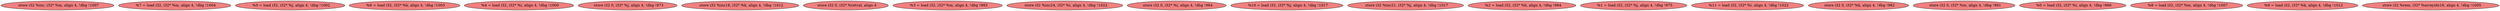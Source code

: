 
digraph G {


node21 [fillcolor=lightcoral,label="  store i32 %inc, i32* %m, align 4, !dbg !1007",shape=ellipse,style=filled ]
node20 [fillcolor=lightcoral,label="  %7 = load i32, i32* %m, align 4, !dbg !1004",shape=ellipse,style=filled ]
node19 [fillcolor=lightcoral,label="  %5 = load i32, i32* %j, align 4, !dbg !1002",shape=ellipse,style=filled ]
node18 [fillcolor=lightcoral,label="  %6 = load i32, i32* %k, align 4, !dbg !1003",shape=ellipse,style=filled ]
node17 [fillcolor=lightcoral,label="  %4 = load i32, i32* %i, align 4, !dbg !1000",shape=ellipse,style=filled ]
node16 [fillcolor=lightcoral,label="  store i32 0, i32* %j, align 4, !dbg !973",shape=ellipse,style=filled ]
node4 [fillcolor=lightcoral,label="  store i32 %inc18, i32* %k, align 4, !dbg !1012",shape=ellipse,style=filled ]
node8 [fillcolor=lightcoral,label="  store i32 0, i32* %retval, align 4",shape=ellipse,style=filled ]
node15 [fillcolor=lightcoral,label="  %3 = load i32, i32* %m, align 4, !dbg !993",shape=ellipse,style=filled ]
node0 [fillcolor=lightcoral,label="  store i32 %inc24, i32* %i, align 4, !dbg !1022",shape=ellipse,style=filled ]
node11 [fillcolor=lightcoral,label="  store i32 0, i32* %i, align 4, !dbg !964",shape=ellipse,style=filled ]
node3 [fillcolor=lightcoral,label="  %10 = load i32, i32* %j, align 4, !dbg !1017",shape=ellipse,style=filled ]
node2 [fillcolor=lightcoral,label="  store i32 %inc21, i32* %j, align 4, !dbg !1017",shape=ellipse,style=filled ]
node12 [fillcolor=lightcoral,label="  %2 = load i32, i32* %k, align 4, !dbg !984",shape=ellipse,style=filled ]
node13 [fillcolor=lightcoral,label="  %1 = load i32, i32* %j, align 4, !dbg !975",shape=ellipse,style=filled ]
node1 [fillcolor=lightcoral,label="  %11 = load i32, i32* %i, align 4, !dbg !1022",shape=ellipse,style=filled ]
node6 [fillcolor=lightcoral,label="  store i32 0, i32* %k, align 4, !dbg !982",shape=ellipse,style=filled ]
node14 [fillcolor=lightcoral,label="  store i32 0, i32* %m, align 4, !dbg !991",shape=ellipse,style=filled ]
node7 [fillcolor=lightcoral,label="  %0 = load i32, i32* %i, align 4, !dbg !966",shape=ellipse,style=filled ]
node9 [fillcolor=lightcoral,label="  %8 = load i32, i32* %m, align 4, !dbg !1007",shape=ellipse,style=filled ]
node5 [fillcolor=lightcoral,label="  %9 = load i32, i32* %k, align 4, !dbg !1012",shape=ellipse,style=filled ]
node10 [fillcolor=lightcoral,label="  store i32 %rem, i32* %arrayidx16, align 4, !dbg !1005",shape=ellipse,style=filled ]



}
